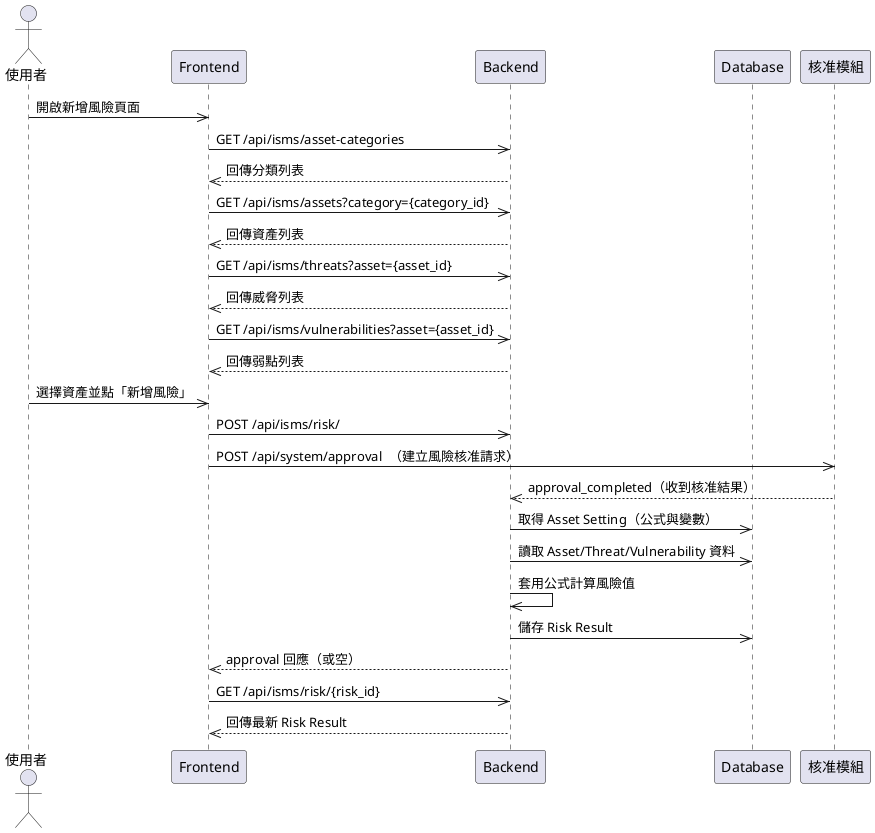 @startuml
actor User as "使用者"
participant Frontend
participant Backend
participant Database
participant Approval as "核准模組"

User ->> Frontend: 開啟新增風險頁面
Frontend ->> Backend: GET /api/isms/asset-categories
Backend -->> Frontend: 回傳分類列表
Frontend ->> Backend: GET /api/isms/assets?category={category_id}
Backend -->> Frontend: 回傳資產列表
Frontend ->> Backend: GET /api/isms/threats?asset={asset_id}
Backend -->> Frontend: 回傳威脅列表
Frontend ->> Backend: GET /api/isms/vulnerabilities?asset={asset_id}
Backend -->> Frontend: 回傳弱點列表
User ->> Frontend: 選擇資產並點「新增風險」
Frontend ->> Backend: POST /api/isms/risk/
Frontend ->> Approval: POST /api/system/approval  （建立風險核准請求）
Approval -->> Backend: approval_completed（收到核准結果）
Backend ->> Database: 取得 Asset Setting（公式與變數）
Backend ->> Database: 讀取 Asset/Threat/Vulnerability 資料
Backend ->> Backend: 套用公式計算風險值
Backend ->> Database: 儲存 Risk Result
Backend -->> Frontend: approval 回應（或空）
Frontend ->> Backend: GET /api/isms/risk/{risk_id}
Backend -->> Frontend: 回傳最新 Risk Result
@enduml